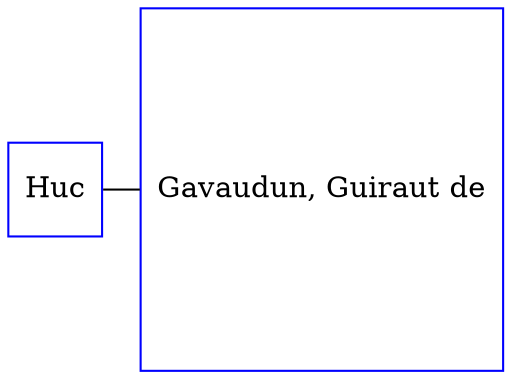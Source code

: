 digraph D {
    edge [dir=none];    node [shape=box];    "015359"   [label="Gavaudun, Guiraut de", shape=box, regular=1, color="blue"] ;
"015364"   [label="Huc", shape=box, regular=1, color="blue"] ;
{rank=same; 015364->015359};
}